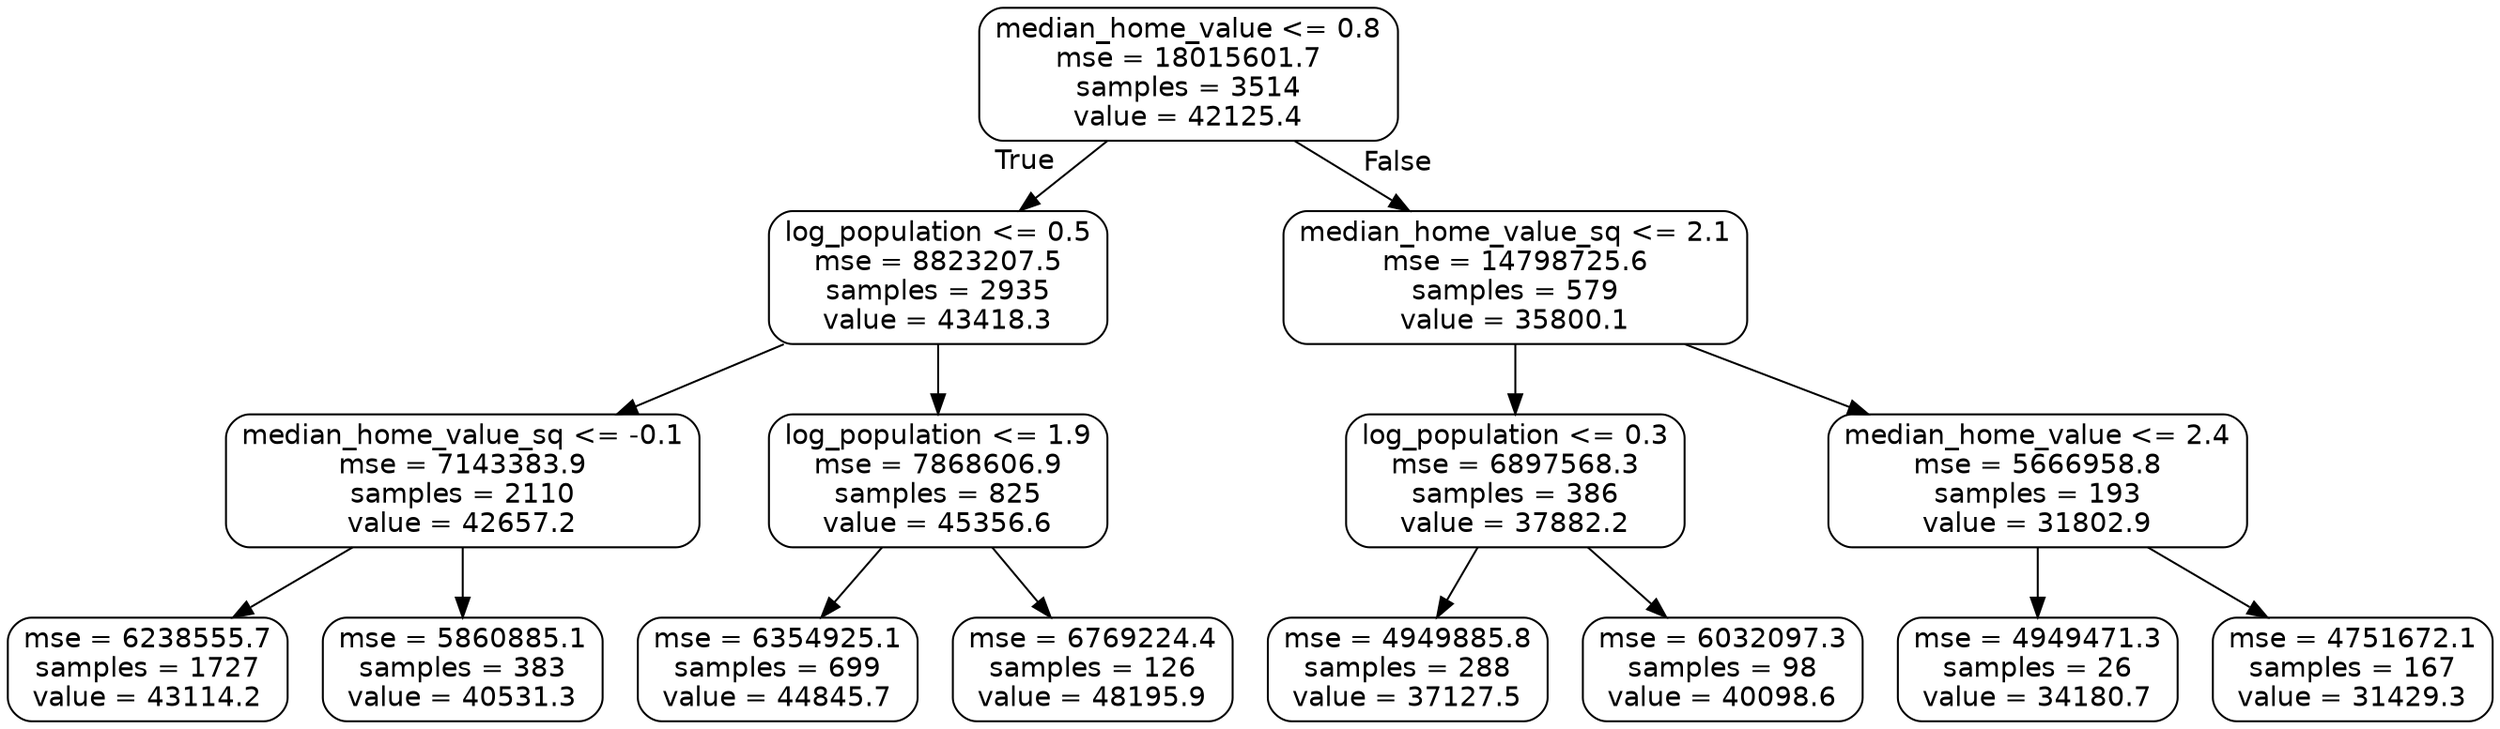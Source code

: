 digraph Tree {
node [shape=box, style="rounded", color="black", fontname=helvetica] ;
edge [fontname=helvetica] ;
0 [label="median_home_value <= 0.8\nmse = 18015601.7\nsamples = 3514\nvalue = 42125.4"] ;
1 [label="log_population <= 0.5\nmse = 8823207.5\nsamples = 2935\nvalue = 43418.3"] ;
0 -> 1 [labeldistance=2.5, labelangle=45, headlabel="True"] ;
2 [label="median_home_value_sq <= -0.1\nmse = 7143383.9\nsamples = 2110\nvalue = 42657.2"] ;
1 -> 2 ;
3 [label="mse = 6238555.7\nsamples = 1727\nvalue = 43114.2"] ;
2 -> 3 ;
4 [label="mse = 5860885.1\nsamples = 383\nvalue = 40531.3"] ;
2 -> 4 ;
5 [label="log_population <= 1.9\nmse = 7868606.9\nsamples = 825\nvalue = 45356.6"] ;
1 -> 5 ;
6 [label="mse = 6354925.1\nsamples = 699\nvalue = 44845.7"] ;
5 -> 6 ;
7 [label="mse = 6769224.4\nsamples = 126\nvalue = 48195.9"] ;
5 -> 7 ;
8 [label="median_home_value_sq <= 2.1\nmse = 14798725.6\nsamples = 579\nvalue = 35800.1"] ;
0 -> 8 [labeldistance=2.5, labelangle=-45, headlabel="False"] ;
9 [label="log_population <= 0.3\nmse = 6897568.3\nsamples = 386\nvalue = 37882.2"] ;
8 -> 9 ;
10 [label="mse = 4949885.8\nsamples = 288\nvalue = 37127.5"] ;
9 -> 10 ;
11 [label="mse = 6032097.3\nsamples = 98\nvalue = 40098.6"] ;
9 -> 11 ;
12 [label="median_home_value <= 2.4\nmse = 5666958.8\nsamples = 193\nvalue = 31802.9"] ;
8 -> 12 ;
13 [label="mse = 4949471.3\nsamples = 26\nvalue = 34180.7"] ;
12 -> 13 ;
14 [label="mse = 4751672.1\nsamples = 167\nvalue = 31429.3"] ;
12 -> 14 ;
}